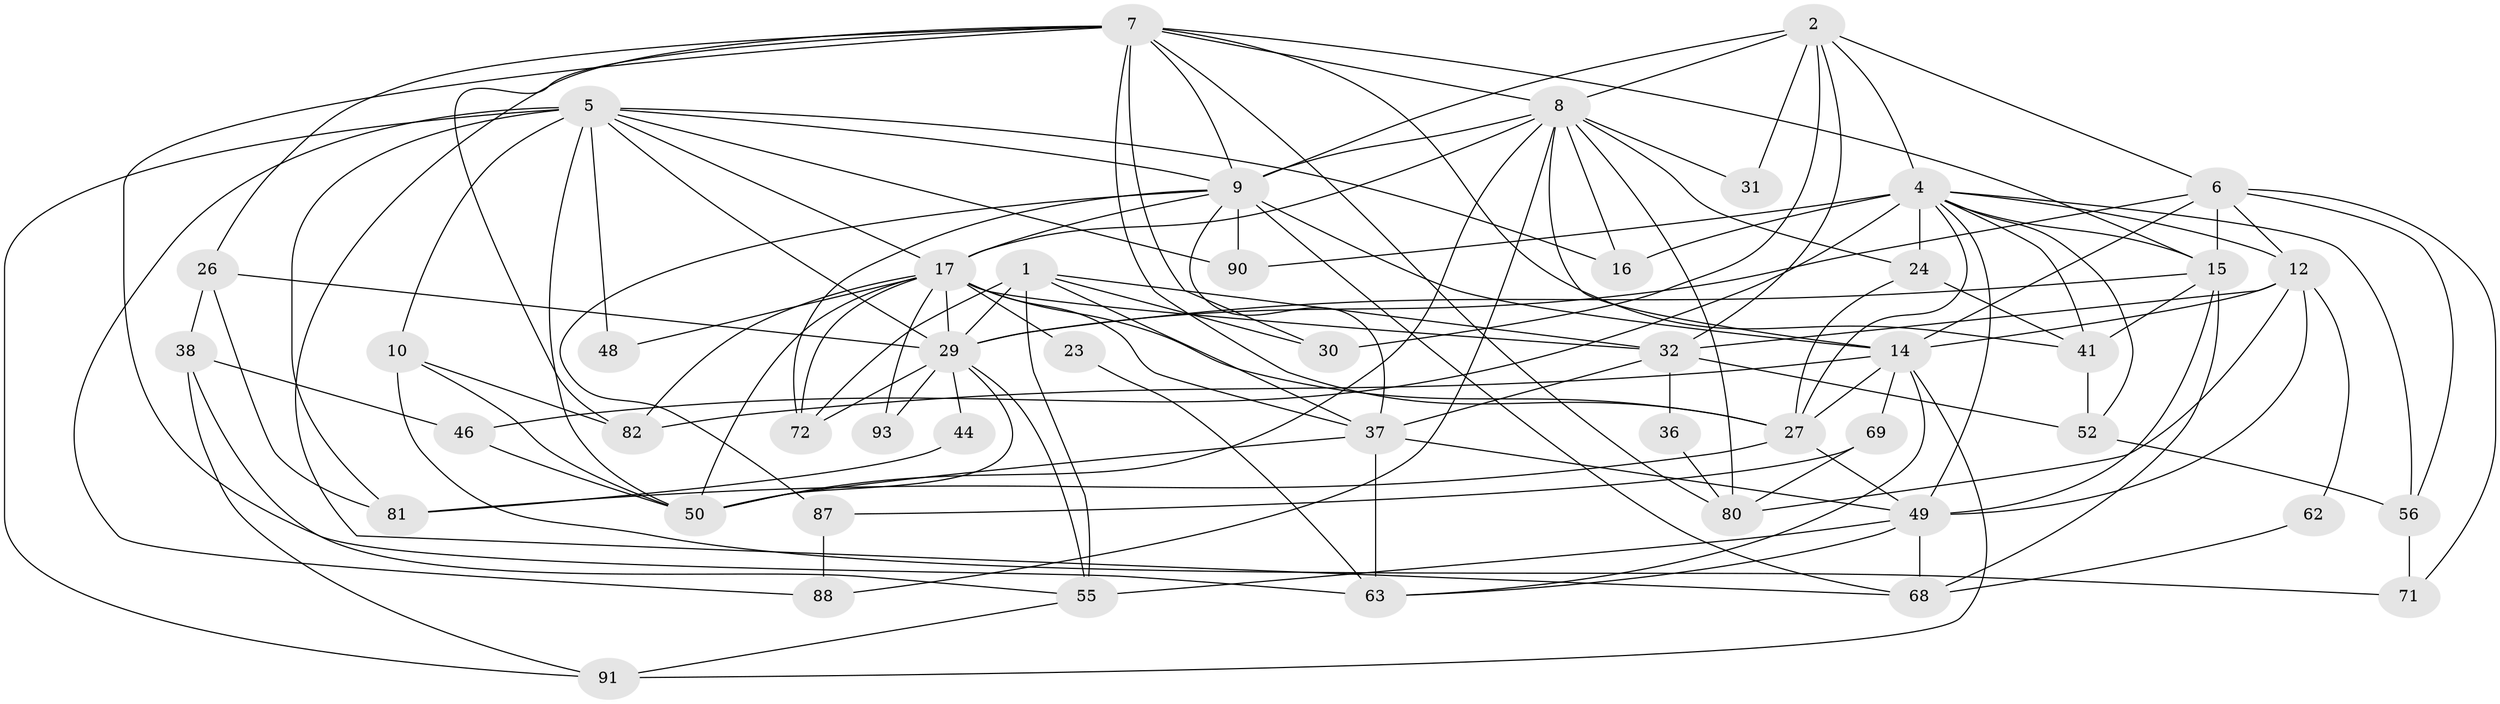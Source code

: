 // original degree distribution, {3: 0.24742268041237114, 5: 0.18556701030927836, 4: 0.30927835051546393, 2: 0.13402061855670103, 6: 0.07216494845360824, 8: 0.010309278350515464, 7: 0.030927835051546393, 9: 0.010309278350515464}
// Generated by graph-tools (version 1.1) at 2025/15/03/09/25 04:15:08]
// undirected, 48 vertices, 131 edges
graph export_dot {
graph [start="1"]
  node [color=gray90,style=filled];
  1 [super="+77"];
  2 [super="+3+83"];
  4 [super="+51"];
  5 [super="+20+21"];
  6 [super="+54"];
  7 [super="+59+22"];
  8 [super="+28+13+34"];
  9 [super="+66+74+11"];
  10 [super="+19"];
  12 [super="+60"];
  14 [super="+18"];
  15 [super="+47"];
  16;
  17 [super="+25"];
  23;
  24 [super="+94"];
  26;
  27 [super="+40"];
  29 [super="+35+53"];
  30;
  31;
  32 [super="+45"];
  36;
  37 [super="+43"];
  38;
  41 [super="+64"];
  44;
  46;
  48;
  49 [super="+76"];
  50 [super="+86"];
  52;
  55 [super="+78"];
  56 [super="+57"];
  62;
  63;
  68;
  69;
  71;
  72 [super="+85"];
  80;
  81;
  82;
  87;
  88;
  90;
  91;
  93;
  1 -- 30;
  1 -- 32;
  1 -- 55;
  1 -- 72;
  1 -- 29;
  1 -- 37;
  2 -- 31;
  2 -- 6;
  2 -- 8;
  2 -- 4 [weight=2];
  2 -- 9 [weight=2];
  2 -- 32;
  2 -- 30;
  4 -- 49 [weight=2];
  4 -- 52;
  4 -- 46;
  4 -- 16;
  4 -- 56;
  4 -- 90;
  4 -- 41;
  4 -- 24;
  4 -- 15;
  4 -- 27;
  4 -- 12;
  5 -- 81 [weight=2];
  5 -- 16;
  5 -- 48;
  5 -- 50;
  5 -- 88;
  5 -- 90;
  5 -- 17;
  5 -- 91;
  5 -- 10;
  5 -- 29;
  5 -- 9 [weight=2];
  6 -- 71;
  6 -- 15;
  6 -- 14;
  6 -- 12;
  6 -- 29;
  6 -- 56;
  7 -- 63;
  7 -- 82;
  7 -- 41;
  7 -- 15;
  7 -- 27 [weight=2];
  7 -- 80;
  7 -- 68;
  7 -- 9;
  7 -- 26;
  7 -- 30;
  7 -- 8;
  8 -- 80;
  8 -- 50;
  8 -- 9;
  8 -- 16;
  8 -- 31;
  8 -- 17;
  8 -- 24;
  8 -- 88;
  8 -- 14;
  9 -- 90;
  9 -- 68;
  9 -- 72;
  9 -- 14 [weight=2];
  9 -- 17;
  9 -- 87;
  9 -- 37;
  10 -- 71;
  10 -- 82;
  10 -- 50;
  12 -- 62;
  12 -- 49;
  12 -- 14;
  12 -- 32;
  12 -- 80;
  14 -- 27 [weight=3];
  14 -- 69;
  14 -- 82;
  14 -- 91;
  14 -- 63;
  15 -- 49;
  15 -- 41;
  15 -- 68;
  15 -- 29;
  17 -- 23 [weight=2];
  17 -- 32;
  17 -- 37;
  17 -- 48;
  17 -- 82;
  17 -- 27;
  17 -- 93;
  17 -- 72;
  17 -- 50;
  17 -- 29;
  23 -- 63;
  24 -- 41;
  24 -- 27;
  26 -- 81;
  26 -- 38;
  26 -- 29;
  27 -- 49;
  27 -- 81;
  29 -- 44 [weight=2];
  29 -- 93;
  29 -- 50;
  29 -- 55;
  29 -- 72;
  32 -- 37;
  32 -- 52;
  32 -- 36;
  36 -- 80;
  37 -- 49;
  37 -- 50;
  37 -- 63;
  38 -- 46;
  38 -- 91;
  38 -- 55;
  41 -- 52;
  44 -- 81;
  46 -- 50;
  49 -- 68;
  49 -- 63;
  49 -- 55;
  52 -- 56;
  55 -- 91;
  56 -- 71;
  62 -- 68;
  69 -- 87;
  69 -- 80;
  87 -- 88;
}
